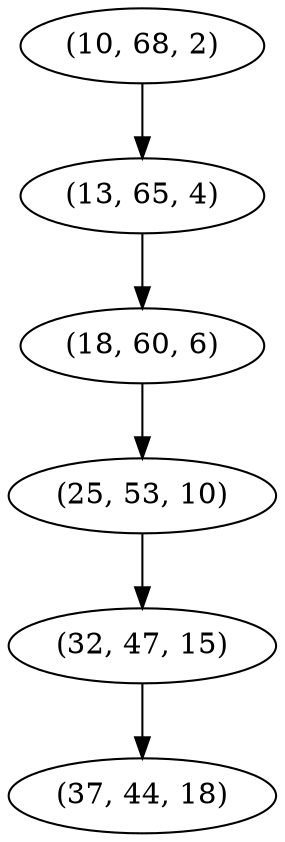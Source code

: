 digraph tree {
    "(10, 68, 2)";
    "(13, 65, 4)";
    "(18, 60, 6)";
    "(25, 53, 10)";
    "(32, 47, 15)";
    "(37, 44, 18)";
    "(10, 68, 2)" -> "(13, 65, 4)";
    "(13, 65, 4)" -> "(18, 60, 6)";
    "(18, 60, 6)" -> "(25, 53, 10)";
    "(25, 53, 10)" -> "(32, 47, 15)";
    "(32, 47, 15)" -> "(37, 44, 18)";
}
